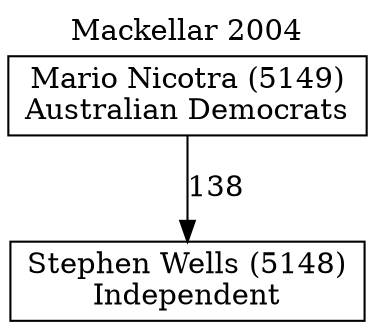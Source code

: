 // House preference flow
digraph "Stephen Wells (5148)_Mackellar_2004" {
	graph [label="Mackellar 2004" labelloc=t mclimit=10]
	node [shape=box]
	"Stephen Wells (5148)" [label="Stephen Wells (5148)
Independent"]
	"Mario Nicotra (5149)" [label="Mario Nicotra (5149)
Australian Democrats"]
	"Mario Nicotra (5149)" -> "Stephen Wells (5148)" [label=138]
}
